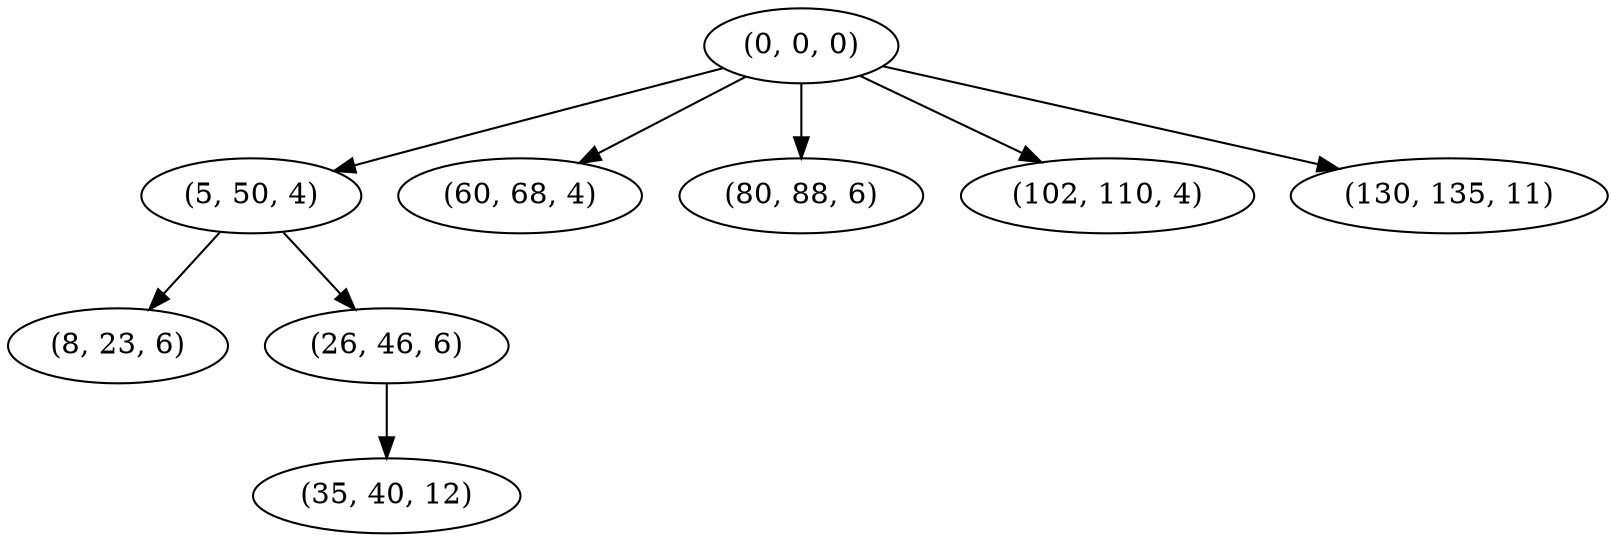 digraph tree {
    "(0, 0, 0)";
    "(5, 50, 4)";
    "(8, 23, 6)";
    "(26, 46, 6)";
    "(35, 40, 12)";
    "(60, 68, 4)";
    "(80, 88, 6)";
    "(102, 110, 4)";
    "(130, 135, 11)";
    "(0, 0, 0)" -> "(5, 50, 4)";
    "(0, 0, 0)" -> "(60, 68, 4)";
    "(0, 0, 0)" -> "(80, 88, 6)";
    "(0, 0, 0)" -> "(102, 110, 4)";
    "(0, 0, 0)" -> "(130, 135, 11)";
    "(5, 50, 4)" -> "(8, 23, 6)";
    "(5, 50, 4)" -> "(26, 46, 6)";
    "(26, 46, 6)" -> "(35, 40, 12)";
}
